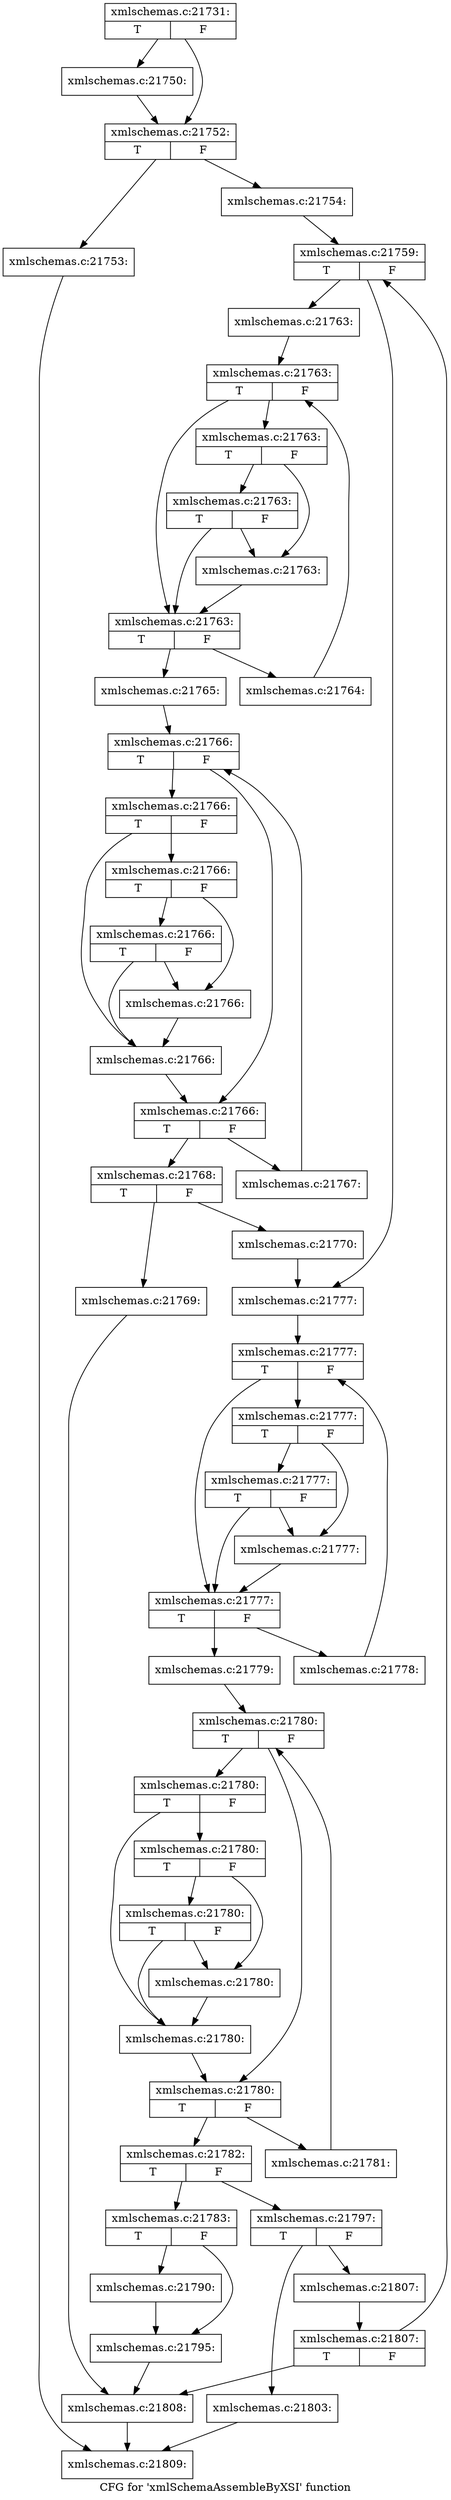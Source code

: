 digraph "CFG for 'xmlSchemaAssembleByXSI' function" {
	label="CFG for 'xmlSchemaAssembleByXSI' function";

	Node0x54ad7c0 [shape=record,label="{xmlschemas.c:21731:|{<s0>T|<s1>F}}"];
	Node0x54ad7c0 -> Node0x54c32f0;
	Node0x54ad7c0 -> Node0x54c3690;
	Node0x54c32f0 [shape=record,label="{xmlschemas.c:21750:}"];
	Node0x54c32f0 -> Node0x54c3690;
	Node0x54c3690 [shape=record,label="{xmlschemas.c:21752:|{<s0>T|<s1>F}}"];
	Node0x54c3690 -> Node0x54c3a30;
	Node0x54c3690 -> Node0x54c3a80;
	Node0x54c3a30 [shape=record,label="{xmlschemas.c:21753:}"];
	Node0x54c3a30 -> Node0x54adce0;
	Node0x54c3a80 [shape=record,label="{xmlschemas.c:21754:}"];
	Node0x54c3a80 -> Node0x54c4150;
	Node0x54c4150 [shape=record,label="{xmlschemas.c:21759:|{<s0>T|<s1>F}}"];
	Node0x54c4150 -> Node0x54c43c0;
	Node0x54c4150 -> Node0x54c4410;
	Node0x54c43c0 [shape=record,label="{xmlschemas.c:21763:}"];
	Node0x54c43c0 -> Node0x54c47d0;
	Node0x54c47d0 [shape=record,label="{xmlschemas.c:21763:|{<s0>T|<s1>F}}"];
	Node0x54c47d0 -> Node0x54c4950;
	Node0x54c47d0 -> Node0x54c49f0;
	Node0x54c49f0 [shape=record,label="{xmlschemas.c:21763:|{<s0>T|<s1>F}}"];
	Node0x54c49f0 -> Node0x54c4c50;
	Node0x54c49f0 -> Node0x54c49a0;
	Node0x54c4c50 [shape=record,label="{xmlschemas.c:21763:|{<s0>T|<s1>F}}"];
	Node0x54c4c50 -> Node0x54c4950;
	Node0x54c4c50 -> Node0x54c49a0;
	Node0x54c49a0 [shape=record,label="{xmlschemas.c:21763:}"];
	Node0x54c49a0 -> Node0x54c4950;
	Node0x54c4950 [shape=record,label="{xmlschemas.c:21763:|{<s0>T|<s1>F}}"];
	Node0x54c4950 -> Node0x54c5080;
	Node0x54c4950 -> Node0x54c48d0;
	Node0x54c5080 [shape=record,label="{xmlschemas.c:21764:}"];
	Node0x54c5080 -> Node0x54c47d0;
	Node0x54c48d0 [shape=record,label="{xmlschemas.c:21765:}"];
	Node0x54c48d0 -> Node0x54c5770;
	Node0x54c5770 [shape=record,label="{xmlschemas.c:21766:|{<s0>T|<s1>F}}"];
	Node0x54c5770 -> Node0x54c5a20;
	Node0x54c5770 -> Node0x54c59d0;
	Node0x54c5a20 [shape=record,label="{xmlschemas.c:21766:|{<s0>T|<s1>F}}"];
	Node0x54c5a20 -> Node0x54c5e50;
	Node0x54c5a20 -> Node0x54c5ef0;
	Node0x54c5ef0 [shape=record,label="{xmlschemas.c:21766:|{<s0>T|<s1>F}}"];
	Node0x54c5ef0 -> Node0x54c6150;
	Node0x54c5ef0 -> Node0x54c5ea0;
	Node0x54c6150 [shape=record,label="{xmlschemas.c:21766:|{<s0>T|<s1>F}}"];
	Node0x54c6150 -> Node0x54c5e50;
	Node0x54c6150 -> Node0x54c5ea0;
	Node0x54c5ea0 [shape=record,label="{xmlschemas.c:21766:}"];
	Node0x54c5ea0 -> Node0x54c5e50;
	Node0x54c5e50 [shape=record,label="{xmlschemas.c:21766:}"];
	Node0x54c5e50 -> Node0x54c59d0;
	Node0x54c59d0 [shape=record,label="{xmlschemas.c:21766:|{<s0>T|<s1>F}}"];
	Node0x54c59d0 -> Node0x54c6600;
	Node0x54c59d0 -> Node0x54c5950;
	Node0x54c6600 [shape=record,label="{xmlschemas.c:21767:}"];
	Node0x54c6600 -> Node0x54c5770;
	Node0x54c5950 [shape=record,label="{xmlschemas.c:21768:|{<s0>T|<s1>F}}"];
	Node0x54c5950 -> Node0x54c6c90;
	Node0x54c5950 -> Node0x54c6ce0;
	Node0x54c6c90 [shape=record,label="{xmlschemas.c:21769:}"];
	Node0x54c6c90 -> Node0x54c40b0;
	Node0x54c6ce0 [shape=record,label="{xmlschemas.c:21770:}"];
	Node0x54c6ce0 -> Node0x54c4410;
	Node0x54c4410 [shape=record,label="{xmlschemas.c:21777:}"];
	Node0x54c4410 -> Node0x54c7ce0;
	Node0x54c7ce0 [shape=record,label="{xmlschemas.c:21777:|{<s0>T|<s1>F}}"];
	Node0x54c7ce0 -> Node0x54c3240;
	Node0x54c7ce0 -> Node0x4c642c0;
	Node0x4c642c0 [shape=record,label="{xmlschemas.c:21777:|{<s0>T|<s1>F}}"];
	Node0x4c642c0 -> Node0x4c64520;
	Node0x4c642c0 -> Node0x4c64270;
	Node0x4c64520 [shape=record,label="{xmlschemas.c:21777:|{<s0>T|<s1>F}}"];
	Node0x4c64520 -> Node0x54c3240;
	Node0x4c64520 -> Node0x4c64270;
	Node0x4c64270 [shape=record,label="{xmlschemas.c:21777:}"];
	Node0x4c64270 -> Node0x54c3240;
	Node0x54c3240 [shape=record,label="{xmlschemas.c:21777:|{<s0>T|<s1>F}}"];
	Node0x54c3240 -> Node0x4c64950;
	Node0x54c3240 -> Node0x54c31c0;
	Node0x4c64950 [shape=record,label="{xmlschemas.c:21778:}"];
	Node0x4c64950 -> Node0x54c7ce0;
	Node0x54c31c0 [shape=record,label="{xmlschemas.c:21779:}"];
	Node0x54c31c0 -> Node0x4c65010;
	Node0x4c65010 [shape=record,label="{xmlschemas.c:21780:|{<s0>T|<s1>F}}"];
	Node0x4c65010 -> Node0x54c8ea0;
	Node0x4c65010 -> Node0x54c8e50;
	Node0x54c8ea0 [shape=record,label="{xmlschemas.c:21780:|{<s0>T|<s1>F}}"];
	Node0x54c8ea0 -> Node0x54c91b0;
	Node0x54c8ea0 -> Node0x54c9250;
	Node0x54c9250 [shape=record,label="{xmlschemas.c:21780:|{<s0>T|<s1>F}}"];
	Node0x54c9250 -> Node0x54c94b0;
	Node0x54c9250 -> Node0x54c9200;
	Node0x54c94b0 [shape=record,label="{xmlschemas.c:21780:|{<s0>T|<s1>F}}"];
	Node0x54c94b0 -> Node0x54c91b0;
	Node0x54c94b0 -> Node0x54c9200;
	Node0x54c9200 [shape=record,label="{xmlschemas.c:21780:}"];
	Node0x54c9200 -> Node0x54c91b0;
	Node0x54c91b0 [shape=record,label="{xmlschemas.c:21780:}"];
	Node0x54c91b0 -> Node0x54c8e50;
	Node0x54c8e50 [shape=record,label="{xmlschemas.c:21780:|{<s0>T|<s1>F}}"];
	Node0x54c8e50 -> Node0x54c9960;
	Node0x54c8e50 -> Node0x4c651f0;
	Node0x54c9960 [shape=record,label="{xmlschemas.c:21781:}"];
	Node0x54c9960 -> Node0x4c65010;
	Node0x4c651f0 [shape=record,label="{xmlschemas.c:21782:|{<s0>T|<s1>F}}"];
	Node0x4c651f0 -> Node0x54ca030;
	Node0x4c651f0 -> Node0x54ca080;
	Node0x54ca030 [shape=record,label="{xmlschemas.c:21783:|{<s0>T|<s1>F}}"];
	Node0x54ca030 -> Node0x54ca4a0;
	Node0x54ca030 -> Node0x54ca4f0;
	Node0x54ca4a0 [shape=record,label="{xmlschemas.c:21790:}"];
	Node0x54ca4a0 -> Node0x54ca4f0;
	Node0x54ca4f0 [shape=record,label="{xmlschemas.c:21795:}"];
	Node0x54ca4f0 -> Node0x54c40b0;
	Node0x54ca080 [shape=record,label="{xmlschemas.c:21797:|{<s0>T|<s1>F}}"];
	Node0x54ca080 -> Node0x54cda60;
	Node0x54ca080 -> Node0x54cda10;
	Node0x54cda60 [shape=record,label="{xmlschemas.c:21803:}"];
	Node0x54cda60 -> Node0x54adce0;
	Node0x54cda10 [shape=record,label="{xmlschemas.c:21807:}"];
	Node0x54cda10 -> Node0x54c4100;
	Node0x54c4100 [shape=record,label="{xmlschemas.c:21807:|{<s0>T|<s1>F}}"];
	Node0x54c4100 -> Node0x54c4150;
	Node0x54c4100 -> Node0x54c40b0;
	Node0x54c40b0 [shape=record,label="{xmlschemas.c:21808:}"];
	Node0x54c40b0 -> Node0x54adce0;
	Node0x54adce0 [shape=record,label="{xmlschemas.c:21809:}"];
}
